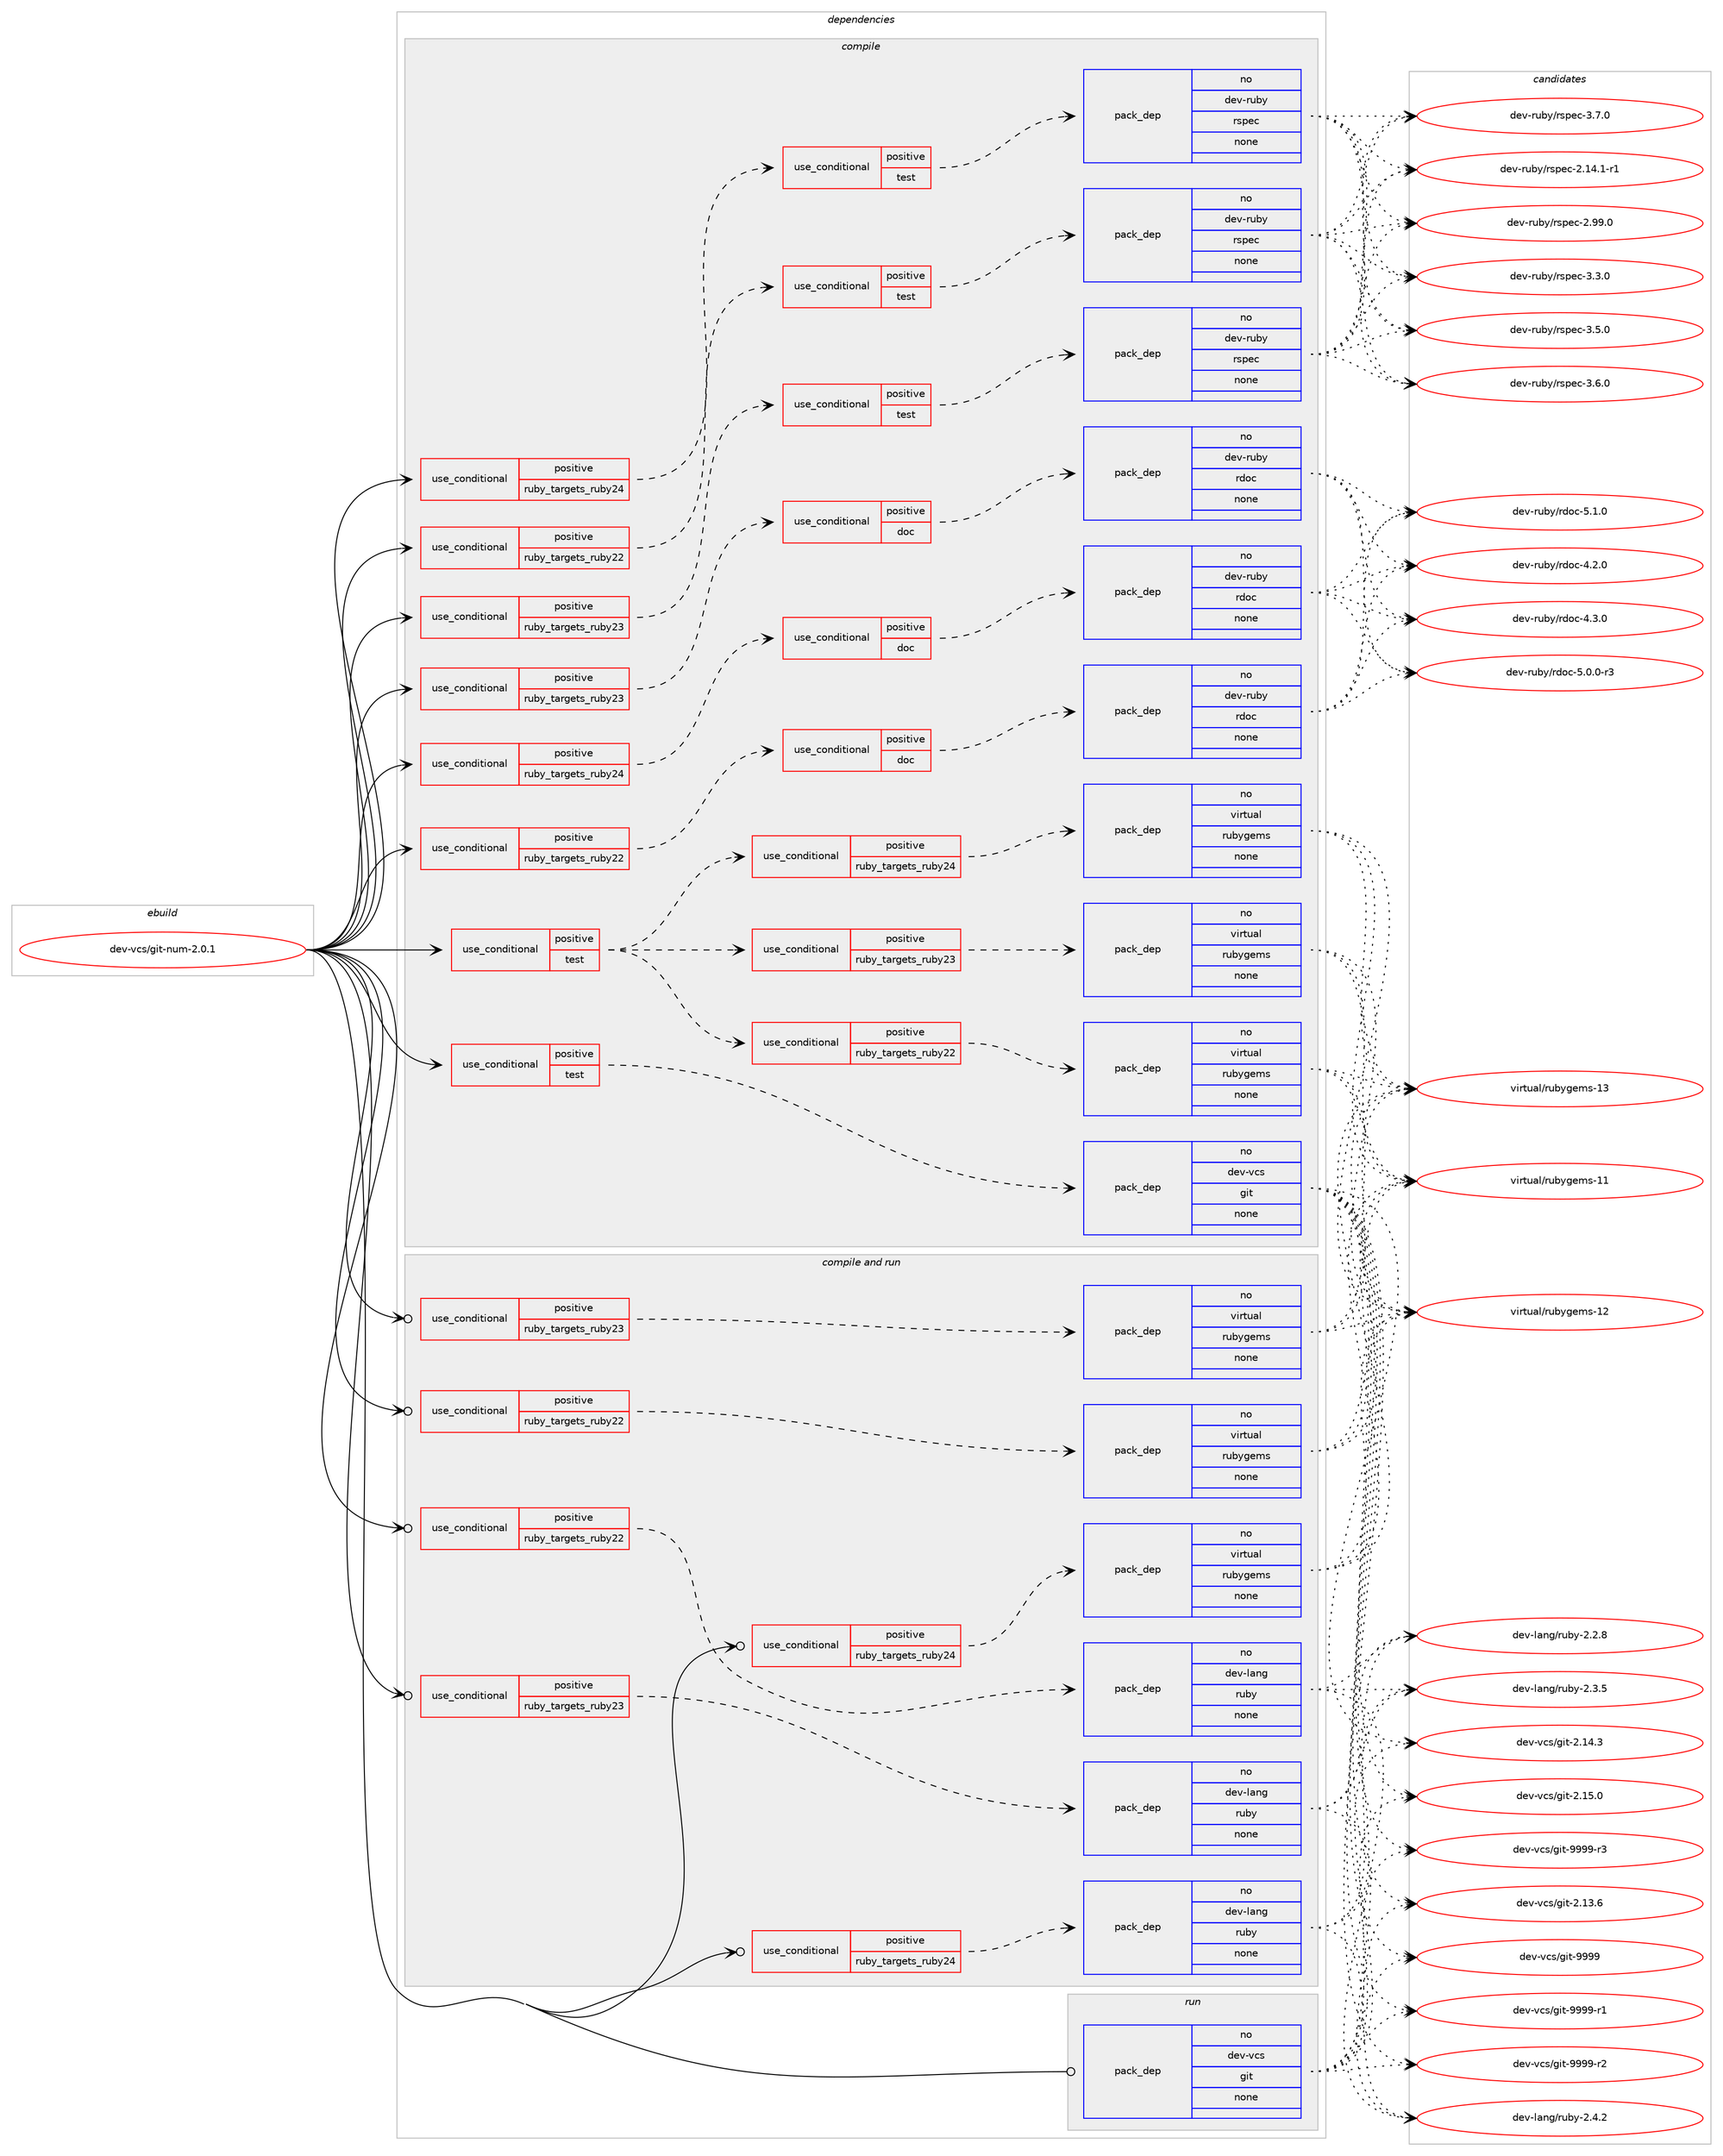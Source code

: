 digraph prolog {

# *************
# Graph options
# *************

newrank=true;
concentrate=true;
compound=true;
graph [rankdir=LR,fontname=Helvetica,fontsize=10,ranksep=1.5];#, ranksep=2.5, nodesep=0.2];
edge  [arrowhead=vee];
node  [fontname=Helvetica,fontsize=10];

# **********
# The ebuild
# **********

subgraph cluster_leftcol {
color=gray;
rank=same;
label=<<i>ebuild</i>>;
id [label="dev-vcs/git-num-2.0.1", color=red, width=4, href="../dev-vcs/git-num-2.0.1.svg"];
}

# ****************
# The dependencies
# ****************

subgraph cluster_midcol {
color=gray;
label=<<i>dependencies</i>>;
subgraph cluster_compile {
fillcolor="#eeeeee";
style=filled;
label=<<i>compile</i>>;
subgraph cond79265 {
dependency290971 [label=<<TABLE BORDER="0" CELLBORDER="1" CELLSPACING="0" CELLPADDING="4"><TR><TD ROWSPAN="3" CELLPADDING="10">use_conditional</TD></TR><TR><TD>positive</TD></TR><TR><TD>ruby_targets_ruby22</TD></TR></TABLE>>, shape=none, color=red];
subgraph cond79266 {
dependency290972 [label=<<TABLE BORDER="0" CELLBORDER="1" CELLSPACING="0" CELLPADDING="4"><TR><TD ROWSPAN="3" CELLPADDING="10">use_conditional</TD></TR><TR><TD>positive</TD></TR><TR><TD>doc</TD></TR></TABLE>>, shape=none, color=red];
subgraph pack207379 {
dependency290973 [label=<<TABLE BORDER="0" CELLBORDER="1" CELLSPACING="0" CELLPADDING="4" WIDTH="220"><TR><TD ROWSPAN="6" CELLPADDING="30">pack_dep</TD></TR><TR><TD WIDTH="110">no</TD></TR><TR><TD>dev-ruby</TD></TR><TR><TD>rdoc</TD></TR><TR><TD>none</TD></TR><TR><TD></TD></TR></TABLE>>, shape=none, color=blue];
}
dependency290972:e -> dependency290973:w [weight=20,style="dashed",arrowhead="vee"];
}
dependency290971:e -> dependency290972:w [weight=20,style="dashed",arrowhead="vee"];
}
id:e -> dependency290971:w [weight=20,style="solid",arrowhead="vee"];
subgraph cond79267 {
dependency290974 [label=<<TABLE BORDER="0" CELLBORDER="1" CELLSPACING="0" CELLPADDING="4"><TR><TD ROWSPAN="3" CELLPADDING="10">use_conditional</TD></TR><TR><TD>positive</TD></TR><TR><TD>ruby_targets_ruby22</TD></TR></TABLE>>, shape=none, color=red];
subgraph cond79268 {
dependency290975 [label=<<TABLE BORDER="0" CELLBORDER="1" CELLSPACING="0" CELLPADDING="4"><TR><TD ROWSPAN="3" CELLPADDING="10">use_conditional</TD></TR><TR><TD>positive</TD></TR><TR><TD>test</TD></TR></TABLE>>, shape=none, color=red];
subgraph pack207380 {
dependency290976 [label=<<TABLE BORDER="0" CELLBORDER="1" CELLSPACING="0" CELLPADDING="4" WIDTH="220"><TR><TD ROWSPAN="6" CELLPADDING="30">pack_dep</TD></TR><TR><TD WIDTH="110">no</TD></TR><TR><TD>dev-ruby</TD></TR><TR><TD>rspec</TD></TR><TR><TD>none</TD></TR><TR><TD></TD></TR></TABLE>>, shape=none, color=blue];
}
dependency290975:e -> dependency290976:w [weight=20,style="dashed",arrowhead="vee"];
}
dependency290974:e -> dependency290975:w [weight=20,style="dashed",arrowhead="vee"];
}
id:e -> dependency290974:w [weight=20,style="solid",arrowhead="vee"];
subgraph cond79269 {
dependency290977 [label=<<TABLE BORDER="0" CELLBORDER="1" CELLSPACING="0" CELLPADDING="4"><TR><TD ROWSPAN="3" CELLPADDING="10">use_conditional</TD></TR><TR><TD>positive</TD></TR><TR><TD>ruby_targets_ruby23</TD></TR></TABLE>>, shape=none, color=red];
subgraph cond79270 {
dependency290978 [label=<<TABLE BORDER="0" CELLBORDER="1" CELLSPACING="0" CELLPADDING="4"><TR><TD ROWSPAN="3" CELLPADDING="10">use_conditional</TD></TR><TR><TD>positive</TD></TR><TR><TD>doc</TD></TR></TABLE>>, shape=none, color=red];
subgraph pack207381 {
dependency290979 [label=<<TABLE BORDER="0" CELLBORDER="1" CELLSPACING="0" CELLPADDING="4" WIDTH="220"><TR><TD ROWSPAN="6" CELLPADDING="30">pack_dep</TD></TR><TR><TD WIDTH="110">no</TD></TR><TR><TD>dev-ruby</TD></TR><TR><TD>rdoc</TD></TR><TR><TD>none</TD></TR><TR><TD></TD></TR></TABLE>>, shape=none, color=blue];
}
dependency290978:e -> dependency290979:w [weight=20,style="dashed",arrowhead="vee"];
}
dependency290977:e -> dependency290978:w [weight=20,style="dashed",arrowhead="vee"];
}
id:e -> dependency290977:w [weight=20,style="solid",arrowhead="vee"];
subgraph cond79271 {
dependency290980 [label=<<TABLE BORDER="0" CELLBORDER="1" CELLSPACING="0" CELLPADDING="4"><TR><TD ROWSPAN="3" CELLPADDING="10">use_conditional</TD></TR><TR><TD>positive</TD></TR><TR><TD>ruby_targets_ruby23</TD></TR></TABLE>>, shape=none, color=red];
subgraph cond79272 {
dependency290981 [label=<<TABLE BORDER="0" CELLBORDER="1" CELLSPACING="0" CELLPADDING="4"><TR><TD ROWSPAN="3" CELLPADDING="10">use_conditional</TD></TR><TR><TD>positive</TD></TR><TR><TD>test</TD></TR></TABLE>>, shape=none, color=red];
subgraph pack207382 {
dependency290982 [label=<<TABLE BORDER="0" CELLBORDER="1" CELLSPACING="0" CELLPADDING="4" WIDTH="220"><TR><TD ROWSPAN="6" CELLPADDING="30">pack_dep</TD></TR><TR><TD WIDTH="110">no</TD></TR><TR><TD>dev-ruby</TD></TR><TR><TD>rspec</TD></TR><TR><TD>none</TD></TR><TR><TD></TD></TR></TABLE>>, shape=none, color=blue];
}
dependency290981:e -> dependency290982:w [weight=20,style="dashed",arrowhead="vee"];
}
dependency290980:e -> dependency290981:w [weight=20,style="dashed",arrowhead="vee"];
}
id:e -> dependency290980:w [weight=20,style="solid",arrowhead="vee"];
subgraph cond79273 {
dependency290983 [label=<<TABLE BORDER="0" CELLBORDER="1" CELLSPACING="0" CELLPADDING="4"><TR><TD ROWSPAN="3" CELLPADDING="10">use_conditional</TD></TR><TR><TD>positive</TD></TR><TR><TD>ruby_targets_ruby24</TD></TR></TABLE>>, shape=none, color=red];
subgraph cond79274 {
dependency290984 [label=<<TABLE BORDER="0" CELLBORDER="1" CELLSPACING="0" CELLPADDING="4"><TR><TD ROWSPAN="3" CELLPADDING="10">use_conditional</TD></TR><TR><TD>positive</TD></TR><TR><TD>doc</TD></TR></TABLE>>, shape=none, color=red];
subgraph pack207383 {
dependency290985 [label=<<TABLE BORDER="0" CELLBORDER="1" CELLSPACING="0" CELLPADDING="4" WIDTH="220"><TR><TD ROWSPAN="6" CELLPADDING="30">pack_dep</TD></TR><TR><TD WIDTH="110">no</TD></TR><TR><TD>dev-ruby</TD></TR><TR><TD>rdoc</TD></TR><TR><TD>none</TD></TR><TR><TD></TD></TR></TABLE>>, shape=none, color=blue];
}
dependency290984:e -> dependency290985:w [weight=20,style="dashed",arrowhead="vee"];
}
dependency290983:e -> dependency290984:w [weight=20,style="dashed",arrowhead="vee"];
}
id:e -> dependency290983:w [weight=20,style="solid",arrowhead="vee"];
subgraph cond79275 {
dependency290986 [label=<<TABLE BORDER="0" CELLBORDER="1" CELLSPACING="0" CELLPADDING="4"><TR><TD ROWSPAN="3" CELLPADDING="10">use_conditional</TD></TR><TR><TD>positive</TD></TR><TR><TD>ruby_targets_ruby24</TD></TR></TABLE>>, shape=none, color=red];
subgraph cond79276 {
dependency290987 [label=<<TABLE BORDER="0" CELLBORDER="1" CELLSPACING="0" CELLPADDING="4"><TR><TD ROWSPAN="3" CELLPADDING="10">use_conditional</TD></TR><TR><TD>positive</TD></TR><TR><TD>test</TD></TR></TABLE>>, shape=none, color=red];
subgraph pack207384 {
dependency290988 [label=<<TABLE BORDER="0" CELLBORDER="1" CELLSPACING="0" CELLPADDING="4" WIDTH="220"><TR><TD ROWSPAN="6" CELLPADDING="30">pack_dep</TD></TR><TR><TD WIDTH="110">no</TD></TR><TR><TD>dev-ruby</TD></TR><TR><TD>rspec</TD></TR><TR><TD>none</TD></TR><TR><TD></TD></TR></TABLE>>, shape=none, color=blue];
}
dependency290987:e -> dependency290988:w [weight=20,style="dashed",arrowhead="vee"];
}
dependency290986:e -> dependency290987:w [weight=20,style="dashed",arrowhead="vee"];
}
id:e -> dependency290986:w [weight=20,style="solid",arrowhead="vee"];
subgraph cond79277 {
dependency290989 [label=<<TABLE BORDER="0" CELLBORDER="1" CELLSPACING="0" CELLPADDING="4"><TR><TD ROWSPAN="3" CELLPADDING="10">use_conditional</TD></TR><TR><TD>positive</TD></TR><TR><TD>test</TD></TR></TABLE>>, shape=none, color=red];
subgraph cond79278 {
dependency290990 [label=<<TABLE BORDER="0" CELLBORDER="1" CELLSPACING="0" CELLPADDING="4"><TR><TD ROWSPAN="3" CELLPADDING="10">use_conditional</TD></TR><TR><TD>positive</TD></TR><TR><TD>ruby_targets_ruby22</TD></TR></TABLE>>, shape=none, color=red];
subgraph pack207385 {
dependency290991 [label=<<TABLE BORDER="0" CELLBORDER="1" CELLSPACING="0" CELLPADDING="4" WIDTH="220"><TR><TD ROWSPAN="6" CELLPADDING="30">pack_dep</TD></TR><TR><TD WIDTH="110">no</TD></TR><TR><TD>virtual</TD></TR><TR><TD>rubygems</TD></TR><TR><TD>none</TD></TR><TR><TD></TD></TR></TABLE>>, shape=none, color=blue];
}
dependency290990:e -> dependency290991:w [weight=20,style="dashed",arrowhead="vee"];
}
dependency290989:e -> dependency290990:w [weight=20,style="dashed",arrowhead="vee"];
subgraph cond79279 {
dependency290992 [label=<<TABLE BORDER="0" CELLBORDER="1" CELLSPACING="0" CELLPADDING="4"><TR><TD ROWSPAN="3" CELLPADDING="10">use_conditional</TD></TR><TR><TD>positive</TD></TR><TR><TD>ruby_targets_ruby23</TD></TR></TABLE>>, shape=none, color=red];
subgraph pack207386 {
dependency290993 [label=<<TABLE BORDER="0" CELLBORDER="1" CELLSPACING="0" CELLPADDING="4" WIDTH="220"><TR><TD ROWSPAN="6" CELLPADDING="30">pack_dep</TD></TR><TR><TD WIDTH="110">no</TD></TR><TR><TD>virtual</TD></TR><TR><TD>rubygems</TD></TR><TR><TD>none</TD></TR><TR><TD></TD></TR></TABLE>>, shape=none, color=blue];
}
dependency290992:e -> dependency290993:w [weight=20,style="dashed",arrowhead="vee"];
}
dependency290989:e -> dependency290992:w [weight=20,style="dashed",arrowhead="vee"];
subgraph cond79280 {
dependency290994 [label=<<TABLE BORDER="0" CELLBORDER="1" CELLSPACING="0" CELLPADDING="4"><TR><TD ROWSPAN="3" CELLPADDING="10">use_conditional</TD></TR><TR><TD>positive</TD></TR><TR><TD>ruby_targets_ruby24</TD></TR></TABLE>>, shape=none, color=red];
subgraph pack207387 {
dependency290995 [label=<<TABLE BORDER="0" CELLBORDER="1" CELLSPACING="0" CELLPADDING="4" WIDTH="220"><TR><TD ROWSPAN="6" CELLPADDING="30">pack_dep</TD></TR><TR><TD WIDTH="110">no</TD></TR><TR><TD>virtual</TD></TR><TR><TD>rubygems</TD></TR><TR><TD>none</TD></TR><TR><TD></TD></TR></TABLE>>, shape=none, color=blue];
}
dependency290994:e -> dependency290995:w [weight=20,style="dashed",arrowhead="vee"];
}
dependency290989:e -> dependency290994:w [weight=20,style="dashed",arrowhead="vee"];
}
id:e -> dependency290989:w [weight=20,style="solid",arrowhead="vee"];
subgraph cond79281 {
dependency290996 [label=<<TABLE BORDER="0" CELLBORDER="1" CELLSPACING="0" CELLPADDING="4"><TR><TD ROWSPAN="3" CELLPADDING="10">use_conditional</TD></TR><TR><TD>positive</TD></TR><TR><TD>test</TD></TR></TABLE>>, shape=none, color=red];
subgraph pack207388 {
dependency290997 [label=<<TABLE BORDER="0" CELLBORDER="1" CELLSPACING="0" CELLPADDING="4" WIDTH="220"><TR><TD ROWSPAN="6" CELLPADDING="30">pack_dep</TD></TR><TR><TD WIDTH="110">no</TD></TR><TR><TD>dev-vcs</TD></TR><TR><TD>git</TD></TR><TR><TD>none</TD></TR><TR><TD></TD></TR></TABLE>>, shape=none, color=blue];
}
dependency290996:e -> dependency290997:w [weight=20,style="dashed",arrowhead="vee"];
}
id:e -> dependency290996:w [weight=20,style="solid",arrowhead="vee"];
}
subgraph cluster_compileandrun {
fillcolor="#eeeeee";
style=filled;
label=<<i>compile and run</i>>;
subgraph cond79282 {
dependency290998 [label=<<TABLE BORDER="0" CELLBORDER="1" CELLSPACING="0" CELLPADDING="4"><TR><TD ROWSPAN="3" CELLPADDING="10">use_conditional</TD></TR><TR><TD>positive</TD></TR><TR><TD>ruby_targets_ruby22</TD></TR></TABLE>>, shape=none, color=red];
subgraph pack207389 {
dependency290999 [label=<<TABLE BORDER="0" CELLBORDER="1" CELLSPACING="0" CELLPADDING="4" WIDTH="220"><TR><TD ROWSPAN="6" CELLPADDING="30">pack_dep</TD></TR><TR><TD WIDTH="110">no</TD></TR><TR><TD>dev-lang</TD></TR><TR><TD>ruby</TD></TR><TR><TD>none</TD></TR><TR><TD></TD></TR></TABLE>>, shape=none, color=blue];
}
dependency290998:e -> dependency290999:w [weight=20,style="dashed",arrowhead="vee"];
}
id:e -> dependency290998:w [weight=20,style="solid",arrowhead="odotvee"];
subgraph cond79283 {
dependency291000 [label=<<TABLE BORDER="0" CELLBORDER="1" CELLSPACING="0" CELLPADDING="4"><TR><TD ROWSPAN="3" CELLPADDING="10">use_conditional</TD></TR><TR><TD>positive</TD></TR><TR><TD>ruby_targets_ruby22</TD></TR></TABLE>>, shape=none, color=red];
subgraph pack207390 {
dependency291001 [label=<<TABLE BORDER="0" CELLBORDER="1" CELLSPACING="0" CELLPADDING="4" WIDTH="220"><TR><TD ROWSPAN="6" CELLPADDING="30">pack_dep</TD></TR><TR><TD WIDTH="110">no</TD></TR><TR><TD>virtual</TD></TR><TR><TD>rubygems</TD></TR><TR><TD>none</TD></TR><TR><TD></TD></TR></TABLE>>, shape=none, color=blue];
}
dependency291000:e -> dependency291001:w [weight=20,style="dashed",arrowhead="vee"];
}
id:e -> dependency291000:w [weight=20,style="solid",arrowhead="odotvee"];
subgraph cond79284 {
dependency291002 [label=<<TABLE BORDER="0" CELLBORDER="1" CELLSPACING="0" CELLPADDING="4"><TR><TD ROWSPAN="3" CELLPADDING="10">use_conditional</TD></TR><TR><TD>positive</TD></TR><TR><TD>ruby_targets_ruby23</TD></TR></TABLE>>, shape=none, color=red];
subgraph pack207391 {
dependency291003 [label=<<TABLE BORDER="0" CELLBORDER="1" CELLSPACING="0" CELLPADDING="4" WIDTH="220"><TR><TD ROWSPAN="6" CELLPADDING="30">pack_dep</TD></TR><TR><TD WIDTH="110">no</TD></TR><TR><TD>dev-lang</TD></TR><TR><TD>ruby</TD></TR><TR><TD>none</TD></TR><TR><TD></TD></TR></TABLE>>, shape=none, color=blue];
}
dependency291002:e -> dependency291003:w [weight=20,style="dashed",arrowhead="vee"];
}
id:e -> dependency291002:w [weight=20,style="solid",arrowhead="odotvee"];
subgraph cond79285 {
dependency291004 [label=<<TABLE BORDER="0" CELLBORDER="1" CELLSPACING="0" CELLPADDING="4"><TR><TD ROWSPAN="3" CELLPADDING="10">use_conditional</TD></TR><TR><TD>positive</TD></TR><TR><TD>ruby_targets_ruby23</TD></TR></TABLE>>, shape=none, color=red];
subgraph pack207392 {
dependency291005 [label=<<TABLE BORDER="0" CELLBORDER="1" CELLSPACING="0" CELLPADDING="4" WIDTH="220"><TR><TD ROWSPAN="6" CELLPADDING="30">pack_dep</TD></TR><TR><TD WIDTH="110">no</TD></TR><TR><TD>virtual</TD></TR><TR><TD>rubygems</TD></TR><TR><TD>none</TD></TR><TR><TD></TD></TR></TABLE>>, shape=none, color=blue];
}
dependency291004:e -> dependency291005:w [weight=20,style="dashed",arrowhead="vee"];
}
id:e -> dependency291004:w [weight=20,style="solid",arrowhead="odotvee"];
subgraph cond79286 {
dependency291006 [label=<<TABLE BORDER="0" CELLBORDER="1" CELLSPACING="0" CELLPADDING="4"><TR><TD ROWSPAN="3" CELLPADDING="10">use_conditional</TD></TR><TR><TD>positive</TD></TR><TR><TD>ruby_targets_ruby24</TD></TR></TABLE>>, shape=none, color=red];
subgraph pack207393 {
dependency291007 [label=<<TABLE BORDER="0" CELLBORDER="1" CELLSPACING="0" CELLPADDING="4" WIDTH="220"><TR><TD ROWSPAN="6" CELLPADDING="30">pack_dep</TD></TR><TR><TD WIDTH="110">no</TD></TR><TR><TD>dev-lang</TD></TR><TR><TD>ruby</TD></TR><TR><TD>none</TD></TR><TR><TD></TD></TR></TABLE>>, shape=none, color=blue];
}
dependency291006:e -> dependency291007:w [weight=20,style="dashed",arrowhead="vee"];
}
id:e -> dependency291006:w [weight=20,style="solid",arrowhead="odotvee"];
subgraph cond79287 {
dependency291008 [label=<<TABLE BORDER="0" CELLBORDER="1" CELLSPACING="0" CELLPADDING="4"><TR><TD ROWSPAN="3" CELLPADDING="10">use_conditional</TD></TR><TR><TD>positive</TD></TR><TR><TD>ruby_targets_ruby24</TD></TR></TABLE>>, shape=none, color=red];
subgraph pack207394 {
dependency291009 [label=<<TABLE BORDER="0" CELLBORDER="1" CELLSPACING="0" CELLPADDING="4" WIDTH="220"><TR><TD ROWSPAN="6" CELLPADDING="30">pack_dep</TD></TR><TR><TD WIDTH="110">no</TD></TR><TR><TD>virtual</TD></TR><TR><TD>rubygems</TD></TR><TR><TD>none</TD></TR><TR><TD></TD></TR></TABLE>>, shape=none, color=blue];
}
dependency291008:e -> dependency291009:w [weight=20,style="dashed",arrowhead="vee"];
}
id:e -> dependency291008:w [weight=20,style="solid",arrowhead="odotvee"];
}
subgraph cluster_run {
fillcolor="#eeeeee";
style=filled;
label=<<i>run</i>>;
subgraph pack207395 {
dependency291010 [label=<<TABLE BORDER="0" CELLBORDER="1" CELLSPACING="0" CELLPADDING="4" WIDTH="220"><TR><TD ROWSPAN="6" CELLPADDING="30">pack_dep</TD></TR><TR><TD WIDTH="110">no</TD></TR><TR><TD>dev-vcs</TD></TR><TR><TD>git</TD></TR><TR><TD>none</TD></TR><TR><TD></TD></TR></TABLE>>, shape=none, color=blue];
}
id:e -> dependency291010:w [weight=20,style="solid",arrowhead="odot"];
}
}

# **************
# The candidates
# **************

subgraph cluster_choices {
rank=same;
color=gray;
label=<<i>candidates</i>>;

subgraph choice207379 {
color=black;
nodesep=1;
choice10010111845114117981214711410011199455246504648 [label="dev-ruby/rdoc-4.2.0", color=red, width=4,href="../dev-ruby/rdoc-4.2.0.svg"];
choice10010111845114117981214711410011199455246514648 [label="dev-ruby/rdoc-4.3.0", color=red, width=4,href="../dev-ruby/rdoc-4.3.0.svg"];
choice100101118451141179812147114100111994553464846484511451 [label="dev-ruby/rdoc-5.0.0-r3", color=red, width=4,href="../dev-ruby/rdoc-5.0.0-r3.svg"];
choice10010111845114117981214711410011199455346494648 [label="dev-ruby/rdoc-5.1.0", color=red, width=4,href="../dev-ruby/rdoc-5.1.0.svg"];
dependency290973:e -> choice10010111845114117981214711410011199455246504648:w [style=dotted,weight="100"];
dependency290973:e -> choice10010111845114117981214711410011199455246514648:w [style=dotted,weight="100"];
dependency290973:e -> choice100101118451141179812147114100111994553464846484511451:w [style=dotted,weight="100"];
dependency290973:e -> choice10010111845114117981214711410011199455346494648:w [style=dotted,weight="100"];
}
subgraph choice207380 {
color=black;
nodesep=1;
choice10010111845114117981214711411511210199455046495246494511449 [label="dev-ruby/rspec-2.14.1-r1", color=red, width=4,href="../dev-ruby/rspec-2.14.1-r1.svg"];
choice1001011184511411798121471141151121019945504657574648 [label="dev-ruby/rspec-2.99.0", color=red, width=4,href="../dev-ruby/rspec-2.99.0.svg"];
choice10010111845114117981214711411511210199455146514648 [label="dev-ruby/rspec-3.3.0", color=red, width=4,href="../dev-ruby/rspec-3.3.0.svg"];
choice10010111845114117981214711411511210199455146534648 [label="dev-ruby/rspec-3.5.0", color=red, width=4,href="../dev-ruby/rspec-3.5.0.svg"];
choice10010111845114117981214711411511210199455146544648 [label="dev-ruby/rspec-3.6.0", color=red, width=4,href="../dev-ruby/rspec-3.6.0.svg"];
choice10010111845114117981214711411511210199455146554648 [label="dev-ruby/rspec-3.7.0", color=red, width=4,href="../dev-ruby/rspec-3.7.0.svg"];
dependency290976:e -> choice10010111845114117981214711411511210199455046495246494511449:w [style=dotted,weight="100"];
dependency290976:e -> choice1001011184511411798121471141151121019945504657574648:w [style=dotted,weight="100"];
dependency290976:e -> choice10010111845114117981214711411511210199455146514648:w [style=dotted,weight="100"];
dependency290976:e -> choice10010111845114117981214711411511210199455146534648:w [style=dotted,weight="100"];
dependency290976:e -> choice10010111845114117981214711411511210199455146544648:w [style=dotted,weight="100"];
dependency290976:e -> choice10010111845114117981214711411511210199455146554648:w [style=dotted,weight="100"];
}
subgraph choice207381 {
color=black;
nodesep=1;
choice10010111845114117981214711410011199455246504648 [label="dev-ruby/rdoc-4.2.0", color=red, width=4,href="../dev-ruby/rdoc-4.2.0.svg"];
choice10010111845114117981214711410011199455246514648 [label="dev-ruby/rdoc-4.3.0", color=red, width=4,href="../dev-ruby/rdoc-4.3.0.svg"];
choice100101118451141179812147114100111994553464846484511451 [label="dev-ruby/rdoc-5.0.0-r3", color=red, width=4,href="../dev-ruby/rdoc-5.0.0-r3.svg"];
choice10010111845114117981214711410011199455346494648 [label="dev-ruby/rdoc-5.1.0", color=red, width=4,href="../dev-ruby/rdoc-5.1.0.svg"];
dependency290979:e -> choice10010111845114117981214711410011199455246504648:w [style=dotted,weight="100"];
dependency290979:e -> choice10010111845114117981214711410011199455246514648:w [style=dotted,weight="100"];
dependency290979:e -> choice100101118451141179812147114100111994553464846484511451:w [style=dotted,weight="100"];
dependency290979:e -> choice10010111845114117981214711410011199455346494648:w [style=dotted,weight="100"];
}
subgraph choice207382 {
color=black;
nodesep=1;
choice10010111845114117981214711411511210199455046495246494511449 [label="dev-ruby/rspec-2.14.1-r1", color=red, width=4,href="../dev-ruby/rspec-2.14.1-r1.svg"];
choice1001011184511411798121471141151121019945504657574648 [label="dev-ruby/rspec-2.99.0", color=red, width=4,href="../dev-ruby/rspec-2.99.0.svg"];
choice10010111845114117981214711411511210199455146514648 [label="dev-ruby/rspec-3.3.0", color=red, width=4,href="../dev-ruby/rspec-3.3.0.svg"];
choice10010111845114117981214711411511210199455146534648 [label="dev-ruby/rspec-3.5.0", color=red, width=4,href="../dev-ruby/rspec-3.5.0.svg"];
choice10010111845114117981214711411511210199455146544648 [label="dev-ruby/rspec-3.6.0", color=red, width=4,href="../dev-ruby/rspec-3.6.0.svg"];
choice10010111845114117981214711411511210199455146554648 [label="dev-ruby/rspec-3.7.0", color=red, width=4,href="../dev-ruby/rspec-3.7.0.svg"];
dependency290982:e -> choice10010111845114117981214711411511210199455046495246494511449:w [style=dotted,weight="100"];
dependency290982:e -> choice1001011184511411798121471141151121019945504657574648:w [style=dotted,weight="100"];
dependency290982:e -> choice10010111845114117981214711411511210199455146514648:w [style=dotted,weight="100"];
dependency290982:e -> choice10010111845114117981214711411511210199455146534648:w [style=dotted,weight="100"];
dependency290982:e -> choice10010111845114117981214711411511210199455146544648:w [style=dotted,weight="100"];
dependency290982:e -> choice10010111845114117981214711411511210199455146554648:w [style=dotted,weight="100"];
}
subgraph choice207383 {
color=black;
nodesep=1;
choice10010111845114117981214711410011199455246504648 [label="dev-ruby/rdoc-4.2.0", color=red, width=4,href="../dev-ruby/rdoc-4.2.0.svg"];
choice10010111845114117981214711410011199455246514648 [label="dev-ruby/rdoc-4.3.0", color=red, width=4,href="../dev-ruby/rdoc-4.3.0.svg"];
choice100101118451141179812147114100111994553464846484511451 [label="dev-ruby/rdoc-5.0.0-r3", color=red, width=4,href="../dev-ruby/rdoc-5.0.0-r3.svg"];
choice10010111845114117981214711410011199455346494648 [label="dev-ruby/rdoc-5.1.0", color=red, width=4,href="../dev-ruby/rdoc-5.1.0.svg"];
dependency290985:e -> choice10010111845114117981214711410011199455246504648:w [style=dotted,weight="100"];
dependency290985:e -> choice10010111845114117981214711410011199455246514648:w [style=dotted,weight="100"];
dependency290985:e -> choice100101118451141179812147114100111994553464846484511451:w [style=dotted,weight="100"];
dependency290985:e -> choice10010111845114117981214711410011199455346494648:w [style=dotted,weight="100"];
}
subgraph choice207384 {
color=black;
nodesep=1;
choice10010111845114117981214711411511210199455046495246494511449 [label="dev-ruby/rspec-2.14.1-r1", color=red, width=4,href="../dev-ruby/rspec-2.14.1-r1.svg"];
choice1001011184511411798121471141151121019945504657574648 [label="dev-ruby/rspec-2.99.0", color=red, width=4,href="../dev-ruby/rspec-2.99.0.svg"];
choice10010111845114117981214711411511210199455146514648 [label="dev-ruby/rspec-3.3.0", color=red, width=4,href="../dev-ruby/rspec-3.3.0.svg"];
choice10010111845114117981214711411511210199455146534648 [label="dev-ruby/rspec-3.5.0", color=red, width=4,href="../dev-ruby/rspec-3.5.0.svg"];
choice10010111845114117981214711411511210199455146544648 [label="dev-ruby/rspec-3.6.0", color=red, width=4,href="../dev-ruby/rspec-3.6.0.svg"];
choice10010111845114117981214711411511210199455146554648 [label="dev-ruby/rspec-3.7.0", color=red, width=4,href="../dev-ruby/rspec-3.7.0.svg"];
dependency290988:e -> choice10010111845114117981214711411511210199455046495246494511449:w [style=dotted,weight="100"];
dependency290988:e -> choice1001011184511411798121471141151121019945504657574648:w [style=dotted,weight="100"];
dependency290988:e -> choice10010111845114117981214711411511210199455146514648:w [style=dotted,weight="100"];
dependency290988:e -> choice10010111845114117981214711411511210199455146534648:w [style=dotted,weight="100"];
dependency290988:e -> choice10010111845114117981214711411511210199455146544648:w [style=dotted,weight="100"];
dependency290988:e -> choice10010111845114117981214711411511210199455146554648:w [style=dotted,weight="100"];
}
subgraph choice207385 {
color=black;
nodesep=1;
choice118105114116117971084711411798121103101109115454949 [label="virtual/rubygems-11", color=red, width=4,href="../virtual/rubygems-11.svg"];
choice118105114116117971084711411798121103101109115454950 [label="virtual/rubygems-12", color=red, width=4,href="../virtual/rubygems-12.svg"];
choice118105114116117971084711411798121103101109115454951 [label="virtual/rubygems-13", color=red, width=4,href="../virtual/rubygems-13.svg"];
dependency290991:e -> choice118105114116117971084711411798121103101109115454949:w [style=dotted,weight="100"];
dependency290991:e -> choice118105114116117971084711411798121103101109115454950:w [style=dotted,weight="100"];
dependency290991:e -> choice118105114116117971084711411798121103101109115454951:w [style=dotted,weight="100"];
}
subgraph choice207386 {
color=black;
nodesep=1;
choice118105114116117971084711411798121103101109115454949 [label="virtual/rubygems-11", color=red, width=4,href="../virtual/rubygems-11.svg"];
choice118105114116117971084711411798121103101109115454950 [label="virtual/rubygems-12", color=red, width=4,href="../virtual/rubygems-12.svg"];
choice118105114116117971084711411798121103101109115454951 [label="virtual/rubygems-13", color=red, width=4,href="../virtual/rubygems-13.svg"];
dependency290993:e -> choice118105114116117971084711411798121103101109115454949:w [style=dotted,weight="100"];
dependency290993:e -> choice118105114116117971084711411798121103101109115454950:w [style=dotted,weight="100"];
dependency290993:e -> choice118105114116117971084711411798121103101109115454951:w [style=dotted,weight="100"];
}
subgraph choice207387 {
color=black;
nodesep=1;
choice118105114116117971084711411798121103101109115454949 [label="virtual/rubygems-11", color=red, width=4,href="../virtual/rubygems-11.svg"];
choice118105114116117971084711411798121103101109115454950 [label="virtual/rubygems-12", color=red, width=4,href="../virtual/rubygems-12.svg"];
choice118105114116117971084711411798121103101109115454951 [label="virtual/rubygems-13", color=red, width=4,href="../virtual/rubygems-13.svg"];
dependency290995:e -> choice118105114116117971084711411798121103101109115454949:w [style=dotted,weight="100"];
dependency290995:e -> choice118105114116117971084711411798121103101109115454950:w [style=dotted,weight="100"];
dependency290995:e -> choice118105114116117971084711411798121103101109115454951:w [style=dotted,weight="100"];
}
subgraph choice207388 {
color=black;
nodesep=1;
choice10010111845118991154710310511645504649514654 [label="dev-vcs/git-2.13.6", color=red, width=4,href="../dev-vcs/git-2.13.6.svg"];
choice10010111845118991154710310511645504649524651 [label="dev-vcs/git-2.14.3", color=red, width=4,href="../dev-vcs/git-2.14.3.svg"];
choice10010111845118991154710310511645504649534648 [label="dev-vcs/git-2.15.0", color=red, width=4,href="../dev-vcs/git-2.15.0.svg"];
choice1001011184511899115471031051164557575757 [label="dev-vcs/git-9999", color=red, width=4,href="../dev-vcs/git-9999.svg"];
choice10010111845118991154710310511645575757574511449 [label="dev-vcs/git-9999-r1", color=red, width=4,href="../dev-vcs/git-9999-r1.svg"];
choice10010111845118991154710310511645575757574511450 [label="dev-vcs/git-9999-r2", color=red, width=4,href="../dev-vcs/git-9999-r2.svg"];
choice10010111845118991154710310511645575757574511451 [label="dev-vcs/git-9999-r3", color=red, width=4,href="../dev-vcs/git-9999-r3.svg"];
dependency290997:e -> choice10010111845118991154710310511645504649514654:w [style=dotted,weight="100"];
dependency290997:e -> choice10010111845118991154710310511645504649524651:w [style=dotted,weight="100"];
dependency290997:e -> choice10010111845118991154710310511645504649534648:w [style=dotted,weight="100"];
dependency290997:e -> choice1001011184511899115471031051164557575757:w [style=dotted,weight="100"];
dependency290997:e -> choice10010111845118991154710310511645575757574511449:w [style=dotted,weight="100"];
dependency290997:e -> choice10010111845118991154710310511645575757574511450:w [style=dotted,weight="100"];
dependency290997:e -> choice10010111845118991154710310511645575757574511451:w [style=dotted,weight="100"];
}
subgraph choice207389 {
color=black;
nodesep=1;
choice10010111845108971101034711411798121455046504656 [label="dev-lang/ruby-2.2.8", color=red, width=4,href="../dev-lang/ruby-2.2.8.svg"];
choice10010111845108971101034711411798121455046514653 [label="dev-lang/ruby-2.3.5", color=red, width=4,href="../dev-lang/ruby-2.3.5.svg"];
choice10010111845108971101034711411798121455046524650 [label="dev-lang/ruby-2.4.2", color=red, width=4,href="../dev-lang/ruby-2.4.2.svg"];
dependency290999:e -> choice10010111845108971101034711411798121455046504656:w [style=dotted,weight="100"];
dependency290999:e -> choice10010111845108971101034711411798121455046514653:w [style=dotted,weight="100"];
dependency290999:e -> choice10010111845108971101034711411798121455046524650:w [style=dotted,weight="100"];
}
subgraph choice207390 {
color=black;
nodesep=1;
choice118105114116117971084711411798121103101109115454949 [label="virtual/rubygems-11", color=red, width=4,href="../virtual/rubygems-11.svg"];
choice118105114116117971084711411798121103101109115454950 [label="virtual/rubygems-12", color=red, width=4,href="../virtual/rubygems-12.svg"];
choice118105114116117971084711411798121103101109115454951 [label="virtual/rubygems-13", color=red, width=4,href="../virtual/rubygems-13.svg"];
dependency291001:e -> choice118105114116117971084711411798121103101109115454949:w [style=dotted,weight="100"];
dependency291001:e -> choice118105114116117971084711411798121103101109115454950:w [style=dotted,weight="100"];
dependency291001:e -> choice118105114116117971084711411798121103101109115454951:w [style=dotted,weight="100"];
}
subgraph choice207391 {
color=black;
nodesep=1;
choice10010111845108971101034711411798121455046504656 [label="dev-lang/ruby-2.2.8", color=red, width=4,href="../dev-lang/ruby-2.2.8.svg"];
choice10010111845108971101034711411798121455046514653 [label="dev-lang/ruby-2.3.5", color=red, width=4,href="../dev-lang/ruby-2.3.5.svg"];
choice10010111845108971101034711411798121455046524650 [label="dev-lang/ruby-2.4.2", color=red, width=4,href="../dev-lang/ruby-2.4.2.svg"];
dependency291003:e -> choice10010111845108971101034711411798121455046504656:w [style=dotted,weight="100"];
dependency291003:e -> choice10010111845108971101034711411798121455046514653:w [style=dotted,weight="100"];
dependency291003:e -> choice10010111845108971101034711411798121455046524650:w [style=dotted,weight="100"];
}
subgraph choice207392 {
color=black;
nodesep=1;
choice118105114116117971084711411798121103101109115454949 [label="virtual/rubygems-11", color=red, width=4,href="../virtual/rubygems-11.svg"];
choice118105114116117971084711411798121103101109115454950 [label="virtual/rubygems-12", color=red, width=4,href="../virtual/rubygems-12.svg"];
choice118105114116117971084711411798121103101109115454951 [label="virtual/rubygems-13", color=red, width=4,href="../virtual/rubygems-13.svg"];
dependency291005:e -> choice118105114116117971084711411798121103101109115454949:w [style=dotted,weight="100"];
dependency291005:e -> choice118105114116117971084711411798121103101109115454950:w [style=dotted,weight="100"];
dependency291005:e -> choice118105114116117971084711411798121103101109115454951:w [style=dotted,weight="100"];
}
subgraph choice207393 {
color=black;
nodesep=1;
choice10010111845108971101034711411798121455046504656 [label="dev-lang/ruby-2.2.8", color=red, width=4,href="../dev-lang/ruby-2.2.8.svg"];
choice10010111845108971101034711411798121455046514653 [label="dev-lang/ruby-2.3.5", color=red, width=4,href="../dev-lang/ruby-2.3.5.svg"];
choice10010111845108971101034711411798121455046524650 [label="dev-lang/ruby-2.4.2", color=red, width=4,href="../dev-lang/ruby-2.4.2.svg"];
dependency291007:e -> choice10010111845108971101034711411798121455046504656:w [style=dotted,weight="100"];
dependency291007:e -> choice10010111845108971101034711411798121455046514653:w [style=dotted,weight="100"];
dependency291007:e -> choice10010111845108971101034711411798121455046524650:w [style=dotted,weight="100"];
}
subgraph choice207394 {
color=black;
nodesep=1;
choice118105114116117971084711411798121103101109115454949 [label="virtual/rubygems-11", color=red, width=4,href="../virtual/rubygems-11.svg"];
choice118105114116117971084711411798121103101109115454950 [label="virtual/rubygems-12", color=red, width=4,href="../virtual/rubygems-12.svg"];
choice118105114116117971084711411798121103101109115454951 [label="virtual/rubygems-13", color=red, width=4,href="../virtual/rubygems-13.svg"];
dependency291009:e -> choice118105114116117971084711411798121103101109115454949:w [style=dotted,weight="100"];
dependency291009:e -> choice118105114116117971084711411798121103101109115454950:w [style=dotted,weight="100"];
dependency291009:e -> choice118105114116117971084711411798121103101109115454951:w [style=dotted,weight="100"];
}
subgraph choice207395 {
color=black;
nodesep=1;
choice10010111845118991154710310511645504649514654 [label="dev-vcs/git-2.13.6", color=red, width=4,href="../dev-vcs/git-2.13.6.svg"];
choice10010111845118991154710310511645504649524651 [label="dev-vcs/git-2.14.3", color=red, width=4,href="../dev-vcs/git-2.14.3.svg"];
choice10010111845118991154710310511645504649534648 [label="dev-vcs/git-2.15.0", color=red, width=4,href="../dev-vcs/git-2.15.0.svg"];
choice1001011184511899115471031051164557575757 [label="dev-vcs/git-9999", color=red, width=4,href="../dev-vcs/git-9999.svg"];
choice10010111845118991154710310511645575757574511449 [label="dev-vcs/git-9999-r1", color=red, width=4,href="../dev-vcs/git-9999-r1.svg"];
choice10010111845118991154710310511645575757574511450 [label="dev-vcs/git-9999-r2", color=red, width=4,href="../dev-vcs/git-9999-r2.svg"];
choice10010111845118991154710310511645575757574511451 [label="dev-vcs/git-9999-r3", color=red, width=4,href="../dev-vcs/git-9999-r3.svg"];
dependency291010:e -> choice10010111845118991154710310511645504649514654:w [style=dotted,weight="100"];
dependency291010:e -> choice10010111845118991154710310511645504649524651:w [style=dotted,weight="100"];
dependency291010:e -> choice10010111845118991154710310511645504649534648:w [style=dotted,weight="100"];
dependency291010:e -> choice1001011184511899115471031051164557575757:w [style=dotted,weight="100"];
dependency291010:e -> choice10010111845118991154710310511645575757574511449:w [style=dotted,weight="100"];
dependency291010:e -> choice10010111845118991154710310511645575757574511450:w [style=dotted,weight="100"];
dependency291010:e -> choice10010111845118991154710310511645575757574511451:w [style=dotted,weight="100"];
}
}

}
